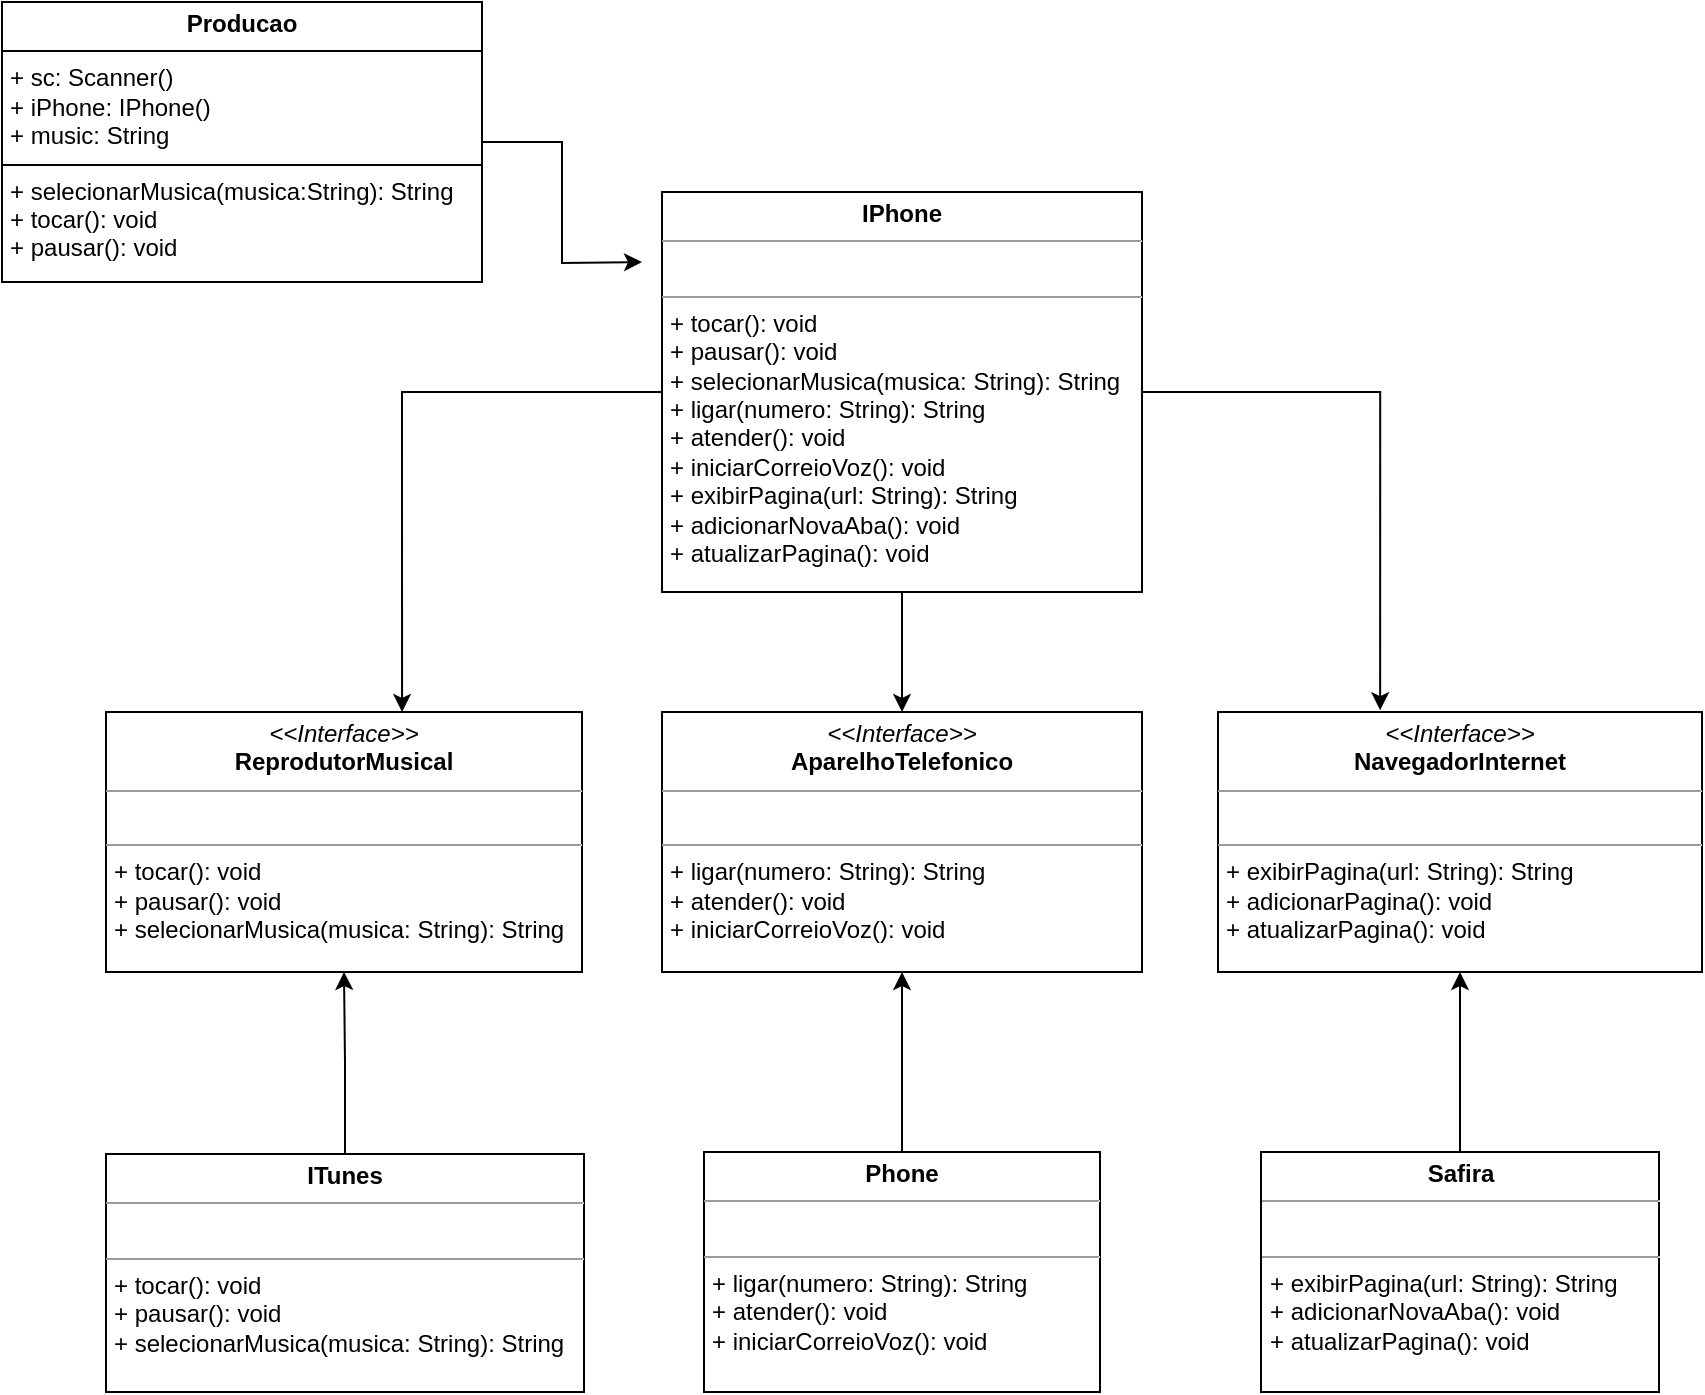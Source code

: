 <mxfile version="24.4.4" type="device">
  <diagram name="Página-1" id="0WoJKBAEzi7MeQzUoBHW">
    <mxGraphModel dx="880" dy="434" grid="1" gridSize="10" guides="1" tooltips="1" connect="1" arrows="1" fold="1" page="1" pageScale="1" pageWidth="1169" pageHeight="827" math="0" shadow="0">
      <root>
        <mxCell id="0" />
        <mxCell id="1" parent="0" />
        <mxCell id="yPEVXVRlLXGDHcjfl9fi-3" value="&lt;p style=&quot;margin:0px;margin-top:4px;text-align:center;&quot;&gt;&lt;i&gt;&amp;lt;&amp;lt;Interface&amp;gt;&amp;gt;&lt;/i&gt;&lt;br&gt;&lt;b&gt;ReprodutorMusical&lt;/b&gt;&lt;br&gt;&lt;/p&gt;&lt;hr size=&quot;1&quot;&gt;&lt;p style=&quot;margin:0px;margin-left:4px;&quot;&gt;&lt;br&gt;&lt;/p&gt;&lt;hr size=&quot;1&quot;&gt;&lt;p style=&quot;margin: 0px 0px 0px 4px;&quot;&gt;+ tocar(): void&lt;/p&gt;&lt;p style=&quot;margin: 0px 0px 0px 4px;&quot;&gt;+ pausar(): void&lt;br&gt;&lt;/p&gt;&lt;p style=&quot;margin: 0px 0px 0px 4px;&quot;&gt;+ selecionarMusica(musica: String): String&lt;/p&gt;" style="verticalAlign=top;align=left;overflow=fill;fontSize=12;fontFamily=Helvetica;html=1;whiteSpace=wrap;" parent="1" vertex="1">
          <mxGeometry x="82" y="395" width="238" height="130" as="geometry" />
        </mxCell>
        <mxCell id="yPEVXVRlLXGDHcjfl9fi-4" value="&lt;p style=&quot;margin:0px;margin-top:4px;text-align:center;&quot;&gt;&lt;i&gt;&amp;lt;&amp;lt;Interface&amp;gt;&amp;gt;&lt;/i&gt;&lt;br&gt;&lt;b&gt;AparelhoTelefonico&lt;/b&gt;&lt;br&gt;&lt;/p&gt;&lt;hr size=&quot;1&quot;&gt;&lt;p style=&quot;margin:0px;margin-left:4px;&quot;&gt;&lt;br&gt;&lt;/p&gt;&lt;hr size=&quot;1&quot;&gt;&lt;p style=&quot;margin: 0px 0px 0px 4px;&quot;&gt;+ ligar(numero: String): String&lt;/p&gt;&lt;p style=&quot;margin: 0px 0px 0px 4px;&quot;&gt;+ atender(): void&lt;br&gt;&lt;/p&gt;&lt;p style=&quot;margin: 0px 0px 0px 4px;&quot;&gt;+ iniciarCorreioVoz(): void&lt;/p&gt;" style="verticalAlign=top;align=left;overflow=fill;fontSize=12;fontFamily=Helvetica;html=1;whiteSpace=wrap;" parent="1" vertex="1">
          <mxGeometry x="360" y="395" width="240" height="130" as="geometry" />
        </mxCell>
        <mxCell id="yPEVXVRlLXGDHcjfl9fi-5" value="&lt;p style=&quot;margin:0px;margin-top:4px;text-align:center;&quot;&gt;&lt;i&gt;&amp;lt;&amp;lt;Interface&amp;gt;&amp;gt;&lt;/i&gt;&lt;br&gt;&lt;b&gt;NavegadorInternet&lt;/b&gt;&lt;/p&gt;&lt;hr size=&quot;1&quot;&gt;&lt;p style=&quot;margin:0px;margin-left:4px;&quot;&gt;&lt;br&gt;&lt;/p&gt;&lt;hr size=&quot;1&quot;&gt;&lt;p style=&quot;margin:0px;margin-left:4px;&quot;&gt;+ exibirPagina(url: String): String&lt;br&gt;&lt;/p&gt;&lt;p style=&quot;margin:0px;margin-left:4px;&quot;&gt;+&amp;nbsp;adicionarPagina(): void&lt;br&gt;&lt;/p&gt;&lt;p style=&quot;margin:0px;margin-left:4px;&quot;&gt;+&amp;nbsp;atualizarPagina&lt;span style=&quot;background-color: initial;&quot;&gt;(): void&lt;/span&gt;&lt;/p&gt;&lt;p style=&quot;margin:0px;margin-left:4px;&quot;&gt;&lt;br&gt;&lt;/p&gt;" style="verticalAlign=top;align=left;overflow=fill;fontSize=12;fontFamily=Helvetica;html=1;whiteSpace=wrap;" parent="1" vertex="1">
          <mxGeometry x="638" y="395" width="242" height="130" as="geometry" />
        </mxCell>
        <mxCell id="KDwcahcAwyw0Q_Kmf3B_-2" style="edgeStyle=orthogonalEdgeStyle;rounded=0;orthogonalLoop=1;jettySize=auto;html=1;entryX=0.5;entryY=0;entryDx=0;entryDy=0;" edge="1" parent="1" source="yPEVXVRlLXGDHcjfl9fi-6" target="yPEVXVRlLXGDHcjfl9fi-4">
          <mxGeometry relative="1" as="geometry" />
        </mxCell>
        <mxCell id="yPEVXVRlLXGDHcjfl9fi-6" value="&lt;p style=&quot;margin:0px;margin-top:4px;text-align:center;&quot;&gt;&lt;b&gt;IPhone&lt;/b&gt;&lt;/p&gt;&lt;hr size=&quot;1&quot;&gt;&lt;p style=&quot;margin:0px;margin-left:4px;&quot;&gt;&lt;br&gt;&lt;/p&gt;&lt;hr size=&quot;1&quot;&gt;&lt;p style=&quot;margin: 0px 0px 0px 4px;&quot;&gt;+ tocar(): void&lt;/p&gt;&lt;p style=&quot;margin: 0px 0px 0px 4px;&quot;&gt;+ pausar(): void&lt;br&gt;&lt;/p&gt;&lt;p style=&quot;margin: 0px 0px 0px 4px;&quot;&gt;+ selecionarMusica(musica: String): String&lt;/p&gt;&lt;p style=&quot;margin: 0px 0px 0px 4px;&quot;&gt;+ ligar(numero: String): String&lt;/p&gt;&lt;p style=&quot;margin: 0px 0px 0px 4px;&quot;&gt;+ atender(): void&lt;br&gt;&lt;/p&gt;&lt;p style=&quot;margin: 0px 0px 0px 4px;&quot;&gt;+ iniciarCorreioVoz(): void&lt;/p&gt;&lt;p style=&quot;margin: 0px 0px 0px 4px;&quot;&gt;+ exibirPagina(url: String): String&lt;/p&gt;&lt;p style=&quot;border-color: var(--border-color); margin: 0px 0px 0px 4px;&quot;&gt;+ adicionarNovaAba(): void&lt;/p&gt;&lt;p style=&quot;border-color: var(--border-color); margin: 0px 0px 0px 4px;&quot;&gt;+ atualizarPagina(): void&lt;/p&gt;" style="verticalAlign=top;align=left;overflow=fill;fontSize=12;fontFamily=Helvetica;html=1;whiteSpace=wrap;" parent="1" vertex="1">
          <mxGeometry x="360" y="135" width="240" height="200" as="geometry" />
        </mxCell>
        <mxCell id="KDwcahcAwyw0Q_Kmf3B_-7" value="" style="edgeStyle=orthogonalEdgeStyle;rounded=0;orthogonalLoop=1;jettySize=auto;html=1;" edge="1" parent="1" source="yPEVXVRlLXGDHcjfl9fi-8" target="yPEVXVRlLXGDHcjfl9fi-3">
          <mxGeometry relative="1" as="geometry" />
        </mxCell>
        <mxCell id="yPEVXVRlLXGDHcjfl9fi-8" value="&lt;p style=&quot;margin:0px;margin-top:4px;text-align:center;&quot;&gt;&lt;b&gt;ITunes&lt;/b&gt;&lt;/p&gt;&lt;hr size=&quot;1&quot;&gt;&lt;p style=&quot;margin:0px;margin-left:4px;&quot;&gt;&lt;br&gt;&lt;/p&gt;&lt;hr size=&quot;1&quot;&gt;&lt;p style=&quot;margin:0px;margin-left:4px;&quot;&gt;+ tocar(): void&lt;/p&gt;&lt;p style=&quot;margin:0px;margin-left:4px;&quot;&gt;+ pausar(): void&lt;br&gt;&lt;/p&gt;&lt;p style=&quot;margin:0px;margin-left:4px;&quot;&gt;+ selecionarMusica(musica: String): String&lt;br&gt;&lt;/p&gt;" style="verticalAlign=top;align=left;overflow=fill;fontSize=12;fontFamily=Helvetica;html=1;whiteSpace=wrap;" parent="1" vertex="1">
          <mxGeometry x="82" y="616" width="239" height="119" as="geometry" />
        </mxCell>
        <mxCell id="KDwcahcAwyw0Q_Kmf3B_-8" value="" style="edgeStyle=orthogonalEdgeStyle;rounded=0;orthogonalLoop=1;jettySize=auto;html=1;" edge="1" parent="1" source="yPEVXVRlLXGDHcjfl9fi-9" target="yPEVXVRlLXGDHcjfl9fi-4">
          <mxGeometry relative="1" as="geometry" />
        </mxCell>
        <mxCell id="yPEVXVRlLXGDHcjfl9fi-9" value="&lt;p style=&quot;margin:0px;margin-top:4px;text-align:center;&quot;&gt;&lt;b&gt;Phone&lt;/b&gt;&lt;/p&gt;&lt;hr size=&quot;1&quot;&gt;&lt;p style=&quot;margin:0px;margin-left:4px;&quot;&gt;&lt;br&gt;&lt;/p&gt;&lt;hr size=&quot;1&quot;&gt;&lt;p style=&quot;margin:0px;margin-left:4px;&quot;&gt;+ ligar(numero: String): String&lt;/p&gt;&lt;p style=&quot;margin:0px;margin-left:4px;&quot;&gt;+ atender(): void&lt;br&gt;&lt;/p&gt;&lt;p style=&quot;margin:0px;margin-left:4px;&quot;&gt;+ iniciarCorreioVoz(): void&lt;br&gt;&lt;/p&gt;" style="verticalAlign=top;align=left;overflow=fill;fontSize=12;fontFamily=Helvetica;html=1;whiteSpace=wrap;" parent="1" vertex="1">
          <mxGeometry x="381" y="615" width="198" height="120" as="geometry" />
        </mxCell>
        <mxCell id="KDwcahcAwyw0Q_Kmf3B_-9" value="" style="edgeStyle=orthogonalEdgeStyle;rounded=0;orthogonalLoop=1;jettySize=auto;html=1;" edge="1" parent="1" source="yPEVXVRlLXGDHcjfl9fi-10" target="yPEVXVRlLXGDHcjfl9fi-5">
          <mxGeometry relative="1" as="geometry" />
        </mxCell>
        <mxCell id="yPEVXVRlLXGDHcjfl9fi-10" value="&lt;p style=&quot;margin:0px;margin-top:4px;text-align:center;&quot;&gt;&lt;b&gt;Safira&lt;/b&gt;&lt;/p&gt;&lt;hr size=&quot;1&quot;&gt;&lt;p style=&quot;margin:0px;margin-left:4px;&quot;&gt;&lt;br&gt;&lt;/p&gt;&lt;hr size=&quot;1&quot;&gt;&lt;p style=&quot;margin:0px;margin-left:4px;&quot;&gt;+ exibirPagina(url: String): String&lt;/p&gt;&lt;p style=&quot;border-color: var(--border-color); margin: 0px 0px 0px 4px;&quot;&gt;+ adicionarNovaAba(): void&lt;/p&gt;&lt;p style=&quot;border-color: var(--border-color); margin: 0px 0px 0px 4px;&quot;&gt;+ atualizarPagina(): void&lt;br&gt;&lt;/p&gt;&lt;p style=&quot;border-color: var(--border-color); margin: 0px 0px 0px 4px;&quot;&gt;&lt;br style=&quot;border-color: var(--border-color);&quot;&gt;&lt;/p&gt;" style="verticalAlign=top;align=left;overflow=fill;fontSize=12;fontFamily=Helvetica;html=1;whiteSpace=wrap;" parent="1" vertex="1">
          <mxGeometry x="659.5" y="615" width="199" height="120" as="geometry" />
        </mxCell>
        <mxCell id="KDwcahcAwyw0Q_Kmf3B_-1" style="edgeStyle=orthogonalEdgeStyle;rounded=0;orthogonalLoop=1;jettySize=auto;html=1;entryX=0.622;entryY=0;entryDx=0;entryDy=0;entryPerimeter=0;" edge="1" parent="1" source="yPEVXVRlLXGDHcjfl9fi-6" target="yPEVXVRlLXGDHcjfl9fi-3">
          <mxGeometry relative="1" as="geometry" />
        </mxCell>
        <mxCell id="KDwcahcAwyw0Q_Kmf3B_-3" style="edgeStyle=orthogonalEdgeStyle;rounded=0;orthogonalLoop=1;jettySize=auto;html=1;entryX=0.335;entryY=-0.007;entryDx=0;entryDy=0;entryPerimeter=0;" edge="1" parent="1" source="yPEVXVRlLXGDHcjfl9fi-6" target="yPEVXVRlLXGDHcjfl9fi-5">
          <mxGeometry relative="1" as="geometry" />
        </mxCell>
        <mxCell id="KDwcahcAwyw0Q_Kmf3B_-11" style="edgeStyle=orthogonalEdgeStyle;rounded=0;orthogonalLoop=1;jettySize=auto;html=1;" edge="1" parent="1" source="KDwcahcAwyw0Q_Kmf3B_-10">
          <mxGeometry relative="1" as="geometry">
            <mxPoint x="350" y="170" as="targetPoint" />
          </mxGeometry>
        </mxCell>
        <mxCell id="KDwcahcAwyw0Q_Kmf3B_-10" value="&lt;p style=&quot;margin:0px;margin-top:4px;text-align:center;&quot;&gt;&lt;b&gt;Producao&lt;/b&gt;&lt;/p&gt;&lt;hr size=&quot;1&quot; style=&quot;border-style:solid;&quot;&gt;&lt;p style=&quot;margin:0px;margin-left:4px;&quot;&gt;+ sc: Scanner()&lt;/p&gt;&lt;p style=&quot;margin:0px;margin-left:4px;&quot;&gt;&lt;span style=&quot;background-color: initial;&quot;&gt;+ iPhone: IPhone()&lt;/span&gt;&lt;/p&gt;&lt;p style=&quot;margin:0px;margin-left:4px;&quot;&gt;+ music: String&lt;span style=&quot;background-color: initial;&quot;&gt;&lt;br&gt;&lt;/span&gt;&lt;/p&gt;&lt;hr size=&quot;1&quot; style=&quot;border-style:solid;&quot;&gt;&lt;p style=&quot;margin:0px;margin-left:4px;&quot;&gt;+ selecionarMusica(musica:String): String&lt;/p&gt;&lt;p style=&quot;margin:0px;margin-left:4px;&quot;&gt;+ tocar(): void&lt;br&gt;&lt;/p&gt;&lt;p style=&quot;margin:0px;margin-left:4px;&quot;&gt;+ pausar(): void&lt;/p&gt;" style="verticalAlign=top;align=left;overflow=fill;html=1;whiteSpace=wrap;" vertex="1" parent="1">
          <mxGeometry x="30" y="40" width="240" height="140" as="geometry" />
        </mxCell>
      </root>
    </mxGraphModel>
  </diagram>
</mxfile>
